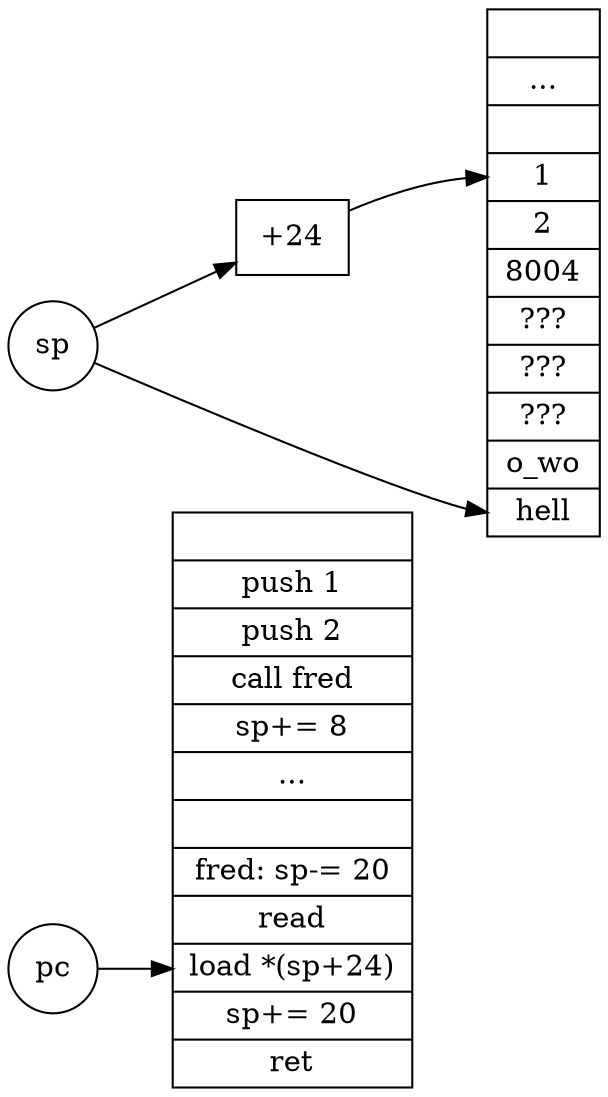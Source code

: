   digraph A_124 { 
  // graph from left to right
  rankdir=LR;
  splines=true;
#  overlap=true;
  node [shape=box];
  pc [shape=circle, pos="3,0!"]
  sp [shape=circle, pos="2,0!"]
  add24 [pos="2,1!", label="+24"]
stack [shape=record, label="|...||<v1>1|2|8004|???|???|???|o_wo|<sp>hell", pos="0,0!"]
code [shape=record, pos="5,0!", label="|<c1>push 1 |<c2>push 2 |<c3>call fred |<c4>sp+= 8 |<c5>...  ||<c6>fred: sp-= 20 |<c7>read  |<c10> load *(sp+24)| <c8>sp+= 20 |<c9>ret  "]
pc -> code:c10
sp -> stack:sp
sp -> add24 -> stack:v1
}
